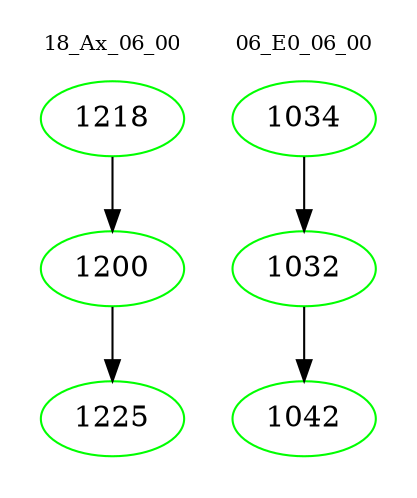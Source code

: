 digraph{
subgraph cluster_0 {
color = white
label = "18_Ax_06_00";
fontsize=10;
T0_1218 [label="1218", color="green"]
T0_1218 -> T0_1200 [color="black"]
T0_1200 [label="1200", color="green"]
T0_1200 -> T0_1225 [color="black"]
T0_1225 [label="1225", color="green"]
}
subgraph cluster_1 {
color = white
label = "06_E0_06_00";
fontsize=10;
T1_1034 [label="1034", color="green"]
T1_1034 -> T1_1032 [color="black"]
T1_1032 [label="1032", color="green"]
T1_1032 -> T1_1042 [color="black"]
T1_1042 [label="1042", color="green"]
}
}
